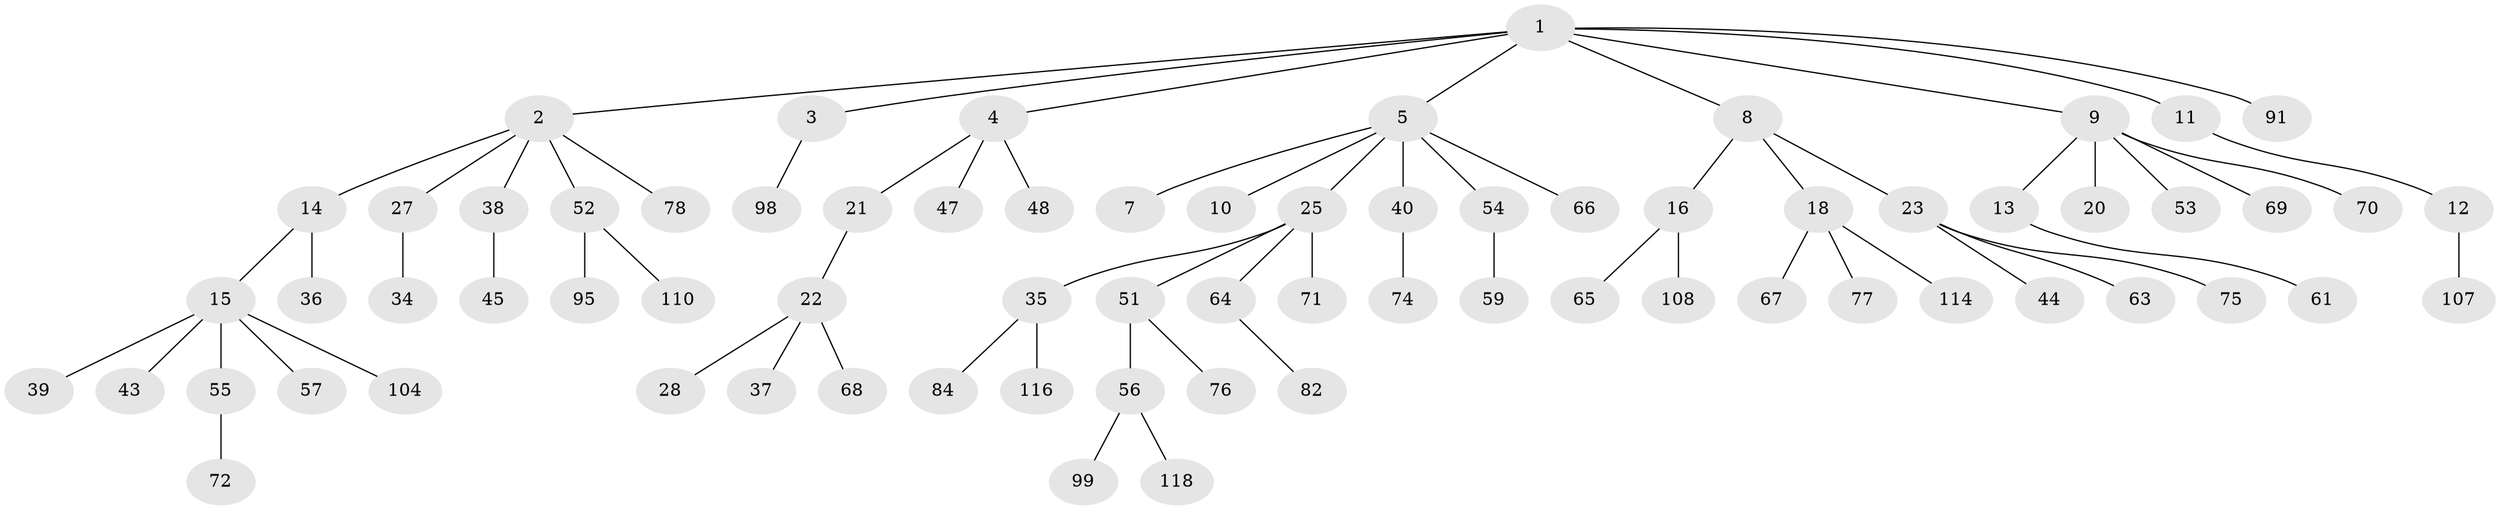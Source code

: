// original degree distribution, {8: 0.008333333333333333, 6: 0.016666666666666666, 2: 0.225, 4: 0.06666666666666667, 5: 0.05, 1: 0.525, 3: 0.10833333333333334}
// Generated by graph-tools (version 1.1) at 2025/19/03/04/25 18:19:24]
// undirected, 72 vertices, 71 edges
graph export_dot {
graph [start="1"]
  node [color=gray90,style=filled];
  1;
  2;
  3 [super="+62"];
  4;
  5 [super="+6+49"];
  7 [super="+79"];
  8;
  9 [super="+31"];
  10;
  11;
  12 [super="+24+119"];
  13 [super="+30+17+86"];
  14 [super="+83"];
  15 [super="+19"];
  16;
  18 [super="+46"];
  20 [super="+120"];
  21;
  22 [super="+33+96+100"];
  23;
  25 [super="+29+26"];
  27;
  28;
  34;
  35;
  36 [super="+73"];
  37;
  38;
  39 [super="+103"];
  40 [super="+42+41+58"];
  43 [super="+92"];
  44 [super="+85"];
  45;
  47;
  48;
  51;
  52;
  53;
  54;
  55 [super="+102"];
  56 [super="+60+93"];
  57 [super="+80+89"];
  59;
  61;
  63 [super="+106"];
  64;
  65;
  66;
  67;
  68;
  69;
  70;
  71;
  72;
  74;
  75;
  76 [super="+94"];
  77;
  78;
  82 [super="+90"];
  84;
  91;
  95;
  98;
  99;
  104 [super="+105"];
  107;
  108 [super="+113"];
  110 [super="+117"];
  114;
  116;
  118;
  1 -- 2;
  1 -- 3;
  1 -- 4;
  1 -- 5;
  1 -- 8;
  1 -- 9;
  1 -- 11;
  1 -- 91;
  2 -- 14;
  2 -- 27;
  2 -- 38;
  2 -- 52;
  2 -- 78;
  3 -- 98;
  4 -- 21;
  4 -- 47;
  4 -- 48;
  5 -- 7;
  5 -- 25;
  5 -- 66;
  5 -- 40;
  5 -- 10;
  5 -- 54;
  8 -- 16;
  8 -- 18;
  8 -- 23;
  9 -- 13;
  9 -- 20;
  9 -- 70;
  9 -- 53;
  9 -- 69;
  11 -- 12;
  12 -- 107;
  13 -- 61;
  14 -- 15;
  14 -- 36;
  15 -- 39;
  15 -- 43;
  15 -- 104;
  15 -- 57;
  15 -- 55;
  16 -- 65;
  16 -- 108;
  18 -- 67;
  18 -- 77;
  18 -- 114;
  21 -- 22;
  22 -- 28;
  22 -- 68;
  22 -- 37;
  23 -- 44;
  23 -- 63;
  23 -- 75;
  25 -- 51;
  25 -- 64;
  25 -- 71;
  25 -- 35;
  27 -- 34;
  35 -- 84;
  35 -- 116;
  38 -- 45;
  40 -- 74;
  51 -- 56;
  51 -- 76;
  52 -- 95;
  52 -- 110;
  54 -- 59;
  55 -- 72;
  56 -- 99;
  56 -- 118;
  64 -- 82;
}
